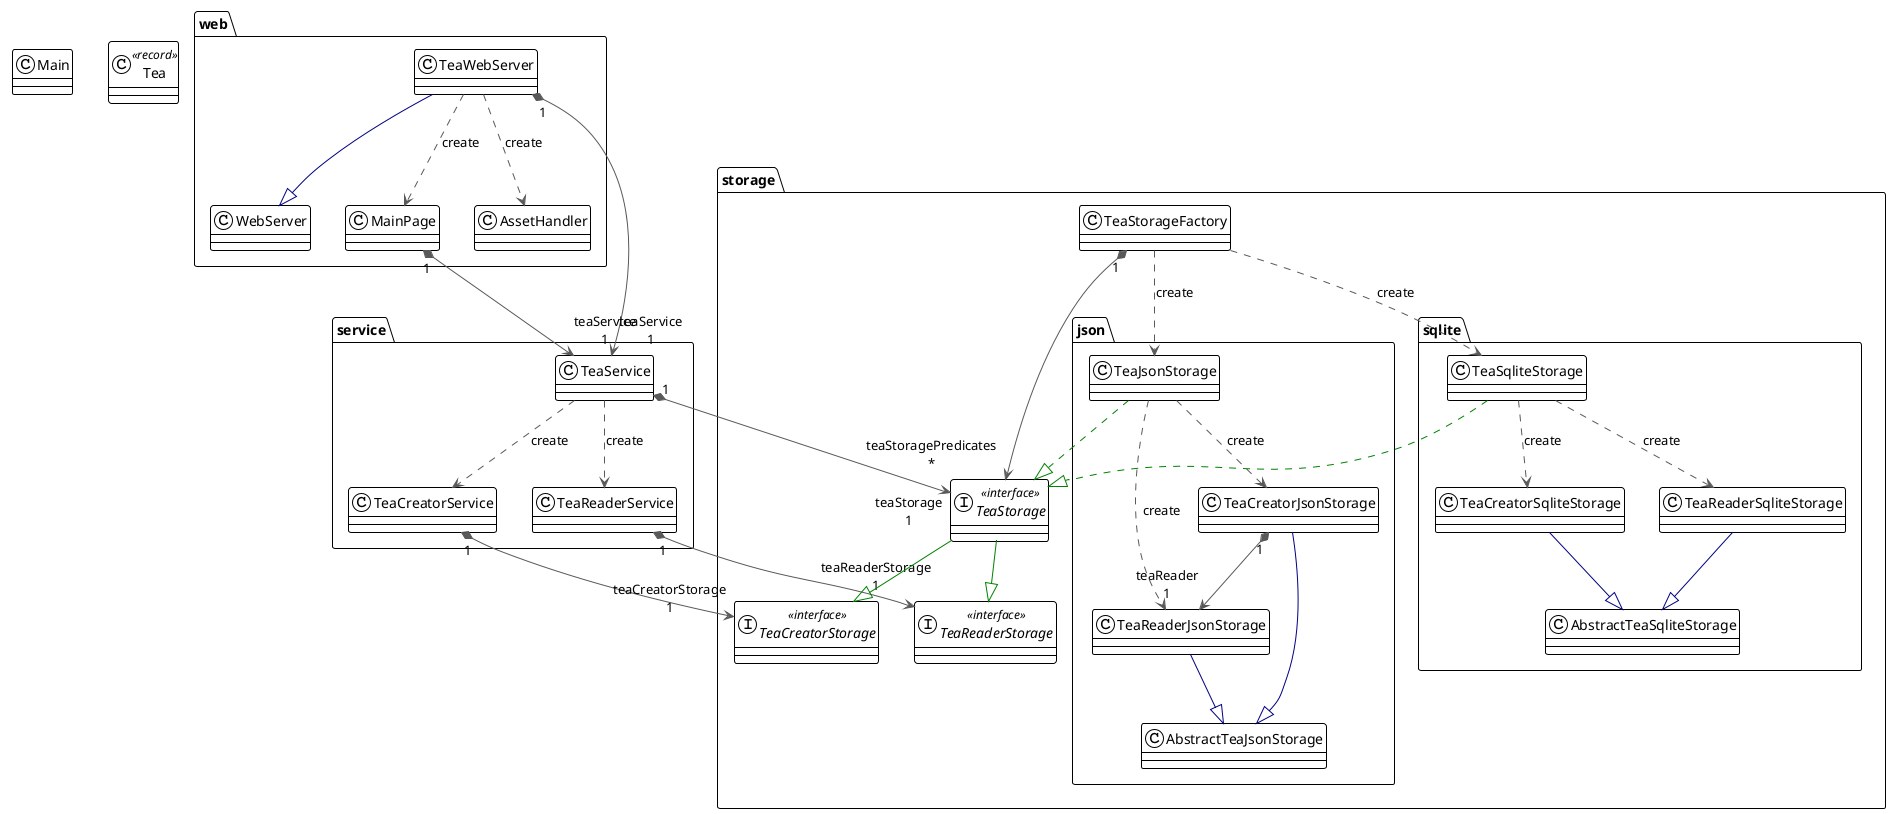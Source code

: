 @startuml

!theme plain
top to bottom direction

package storage {
    interface TeaStorage << interface >>
    interface TeaCreatorStorage << interface >>
    interface TeaReaderStorage << interface >>

    class TeaStorageFactory


    package json {
        class AbstractTeaJsonStorage
        class TeaReaderJsonStorage
        class TeaCreatorJsonStorage
        class TeaJsonStorage
    }

    package sqlite {
        class AbstractTeaSqliteStorage
        class TeaCreatorSqliteStorage
        class TeaReaderSqliteStorage
        class TeaSqliteStorage
    }
}

package web {
    class MainPage
    class AssetHandler
    class TeaWebServer
    class WebServer
}

package service {
    class TeaCreatorService
    class TeaReaderService
    class TeaService
}

class Main
class Tea <<record>>




'Main                      -[#595959,dashed]->  TeaService               : "«create»"
'Main                      -[#595959,dashed]->  TeaStorage
'Main                      -[#595959,dashed]->  TeaStorageFactory        : "«create»"
'Main                      -[#595959,dashed]->  TeaWebServer             : "«create»"
'Main                      -[#595959,dashed]->  WebServer
MainPage                 "1" *-[#595959,plain]-> "teaService\n1" TeaService
TeaCreatorJsonStorage     -[#000082,plain]-^  AbstractTeaJsonStorage
TeaCreatorJsonStorage    "1" *-[#595959,plain]-> "teaReader\n1" TeaReaderJsonStorage
TeaCreatorService        "1" *-[#595959,plain]-> "teaCreatorStorage\n1" TeaCreatorStorage
TeaCreatorSqliteStorage   -[#000082,plain]-^  AbstractTeaSqliteStorage
TeaJsonStorage            -[#595959,dashed]->  TeaCreatorJsonStorage    : "«create»"
TeaJsonStorage            -[#595959,dashed]->  TeaReaderJsonStorage     : "«create»"
TeaJsonStorage            -[#008200,dashed]-^  TeaStorage
TeaReaderJsonStorage      -[#000082,plain]-^  AbstractTeaJsonStorage
TeaReaderService         "1" *-[#595959,plain]-> "teaReaderStorage\n1" TeaReaderStorage
TeaReaderSqliteStorage    -[#000082,plain]-^  AbstractTeaSqliteStorage
TeaService                -[#595959,dashed]->  TeaCreatorService        : "«create»"
TeaService                -[#595959,dashed]->  TeaReaderService         : "«create»"
TeaService               "1" *-[#595959,plain]-> "teaStorage\n1" TeaStorage
TeaSqliteStorage          -[#595959,dashed]->  TeaCreatorSqliteStorage  : "«create»"
TeaSqliteStorage          -[#595959,dashed]->  TeaReaderSqliteStorage   : "«create»"
TeaSqliteStorage          -[#008200,dashed]-^  TeaStorage
TeaStorage                -[#008200,plain]-^  TeaCreatorStorage
TeaStorage                -[#008200,plain]-^  TeaReaderStorage
TeaStorageFactory         -[#595959,dashed]->  TeaJsonStorage           : "«create»"
TeaStorageFactory         -[#595959,dashed]->  TeaSqliteStorage         : "«create»"
TeaStorageFactory        "1" *-[#595959,plain]-> "teaStoragePredicates\n*" TeaStorage
TeaWebServer              -[#595959,dashed]->  AssetHandler             : "«create»"
TeaWebServer              -[#595959,dashed]->  MainPage                 : "«create»"
TeaWebServer             "1" *-[#595959,plain]-> "teaService\n1" TeaService
TeaWebServer              -[#000082,plain]-^  WebServer
@enduml
